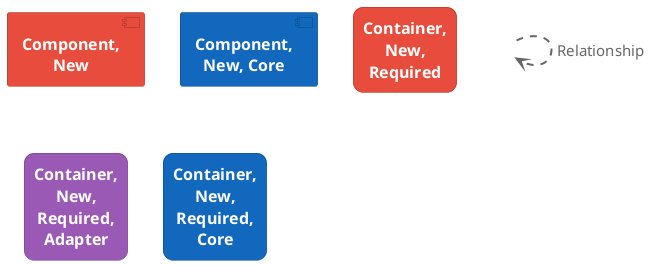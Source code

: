 @startuml
set separator none

skinparam {
  shadowing false
  arrowFontSize 15
  defaultTextAlignment center
  wrapWidth 100
  maxMessageSize 100
}
hide stereotype

skinparam rectangle<<_transparent>> {
  BorderColor transparent
  BackgroundColor transparent
  FontColor transparent
}

skinparam component<<1>> {
  BackgroundColor #e74c3c
  FontColor #ffffff
  BorderColor #a1352a
}
component "==Component, New" <<1>>

skinparam component<<2>> {
  BackgroundColor #1168bd
  FontColor #ffffff
  BorderColor #0b4884
}
component "==Component, New, Core" <<2>>

skinparam rectangle<<3>> {
  BackgroundColor #e74c3c
  FontColor #ffffff
  BorderColor #a1352a
  roundCorner 20
}
rectangle "==Container, New, Required" <<3>>

skinparam rectangle<<4>> {
  BackgroundColor #9b59b6
  FontColor #ffffff
  BorderColor #6c3e7f
  roundCorner 20
}
rectangle "==Container, New, Required, Adapter" <<4>>

skinparam rectangle<<5>> {
  BackgroundColor #1168bd
  FontColor #ffffff
  BorderColor #0b4884
  roundCorner 20
}
rectangle "==Container, New, Required, Core" <<5>>

rectangle "." <<_transparent>> as 6
6 .[#666666,thickness=2].> 6 : "<color:#666666>Relationship"


@enduml